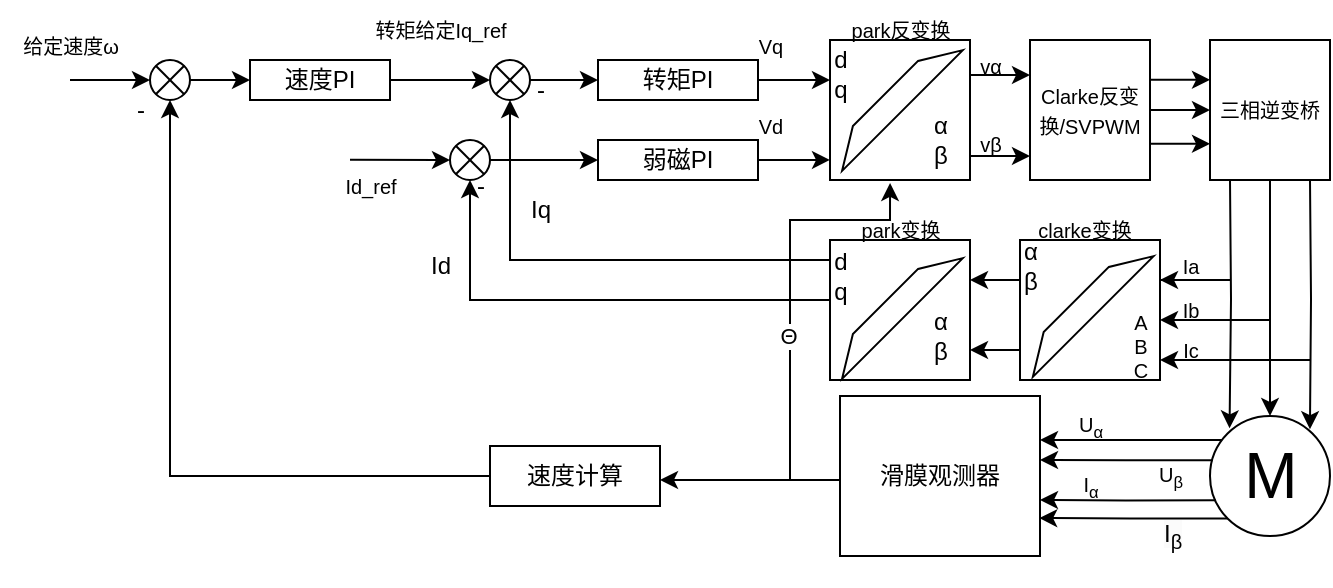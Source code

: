 <mxfile version="21.2.1" type="device">
  <diagram name="第 1 页" id="MKt7CTD8u1HlKp6WeyNR">
    <mxGraphModel dx="292" dy="177" grid="1" gridSize="10" guides="1" tooltips="1" connect="1" arrows="1" fold="1" page="1" pageScale="1" pageWidth="827" pageHeight="1169" math="0" shadow="0">
      <root>
        <mxCell id="0" />
        <mxCell id="1" parent="0" />
        <mxCell id="4lGq5ReNF3kiFu6YHSK--3" value="" style="edgeStyle=orthogonalEdgeStyle;rounded=0;orthogonalLoop=1;jettySize=auto;html=1;endArrow=none;endFill=0;startArrow=classic;startFill=1;" parent="1" source="4lGq5ReNF3kiFu6YHSK--1" edge="1">
          <mxGeometry relative="1" as="geometry">
            <mxPoint x="150" y="170" as="targetPoint" />
          </mxGeometry>
        </mxCell>
        <mxCell id="4lGq5ReNF3kiFu6YHSK--15" value="" style="edgeStyle=orthogonalEdgeStyle;rounded=0;orthogonalLoop=1;jettySize=auto;html=1;" parent="1" source="4lGq5ReNF3kiFu6YHSK--1" target="4lGq5ReNF3kiFu6YHSK--14" edge="1">
          <mxGeometry relative="1" as="geometry" />
        </mxCell>
        <mxCell id="4lGq5ReNF3kiFu6YHSK--1" value="" style="shape=sumEllipse;perimeter=ellipsePerimeter;whiteSpace=wrap;html=1;backgroundOutline=1;" parent="1" vertex="1">
          <mxGeometry x="190" y="160" width="20" height="20" as="geometry" />
        </mxCell>
        <mxCell id="4lGq5ReNF3kiFu6YHSK--4" value="&lt;font style=&quot;font-size: 10px;&quot;&gt;给定速度ω&lt;/font&gt;" style="text;html=1;align=center;verticalAlign=middle;resizable=0;points=[];autosize=1;strokeColor=none;fillColor=none;" parent="1" vertex="1">
          <mxGeometry x="115" y="138" width="70" height="30" as="geometry" />
        </mxCell>
        <mxCell id="4lGq5ReNF3kiFu6YHSK--17" value="" style="edgeStyle=orthogonalEdgeStyle;rounded=0;orthogonalLoop=1;jettySize=auto;html=1;" parent="1" source="4lGq5ReNF3kiFu6YHSK--14" edge="1">
          <mxGeometry relative="1" as="geometry">
            <mxPoint x="360" y="170" as="targetPoint" />
          </mxGeometry>
        </mxCell>
        <mxCell id="4lGq5ReNF3kiFu6YHSK--14" value="速度PI" style="whiteSpace=wrap;html=1;" parent="1" vertex="1">
          <mxGeometry x="240" y="160" width="70" height="20" as="geometry" />
        </mxCell>
        <mxCell id="4lGq5ReNF3kiFu6YHSK--18" value="&lt;font style=&quot;font-size: 10px;&quot;&gt;转矩给定Iq_ref&lt;/font&gt;" style="text;html=1;align=center;verticalAlign=middle;resizable=0;points=[];autosize=1;strokeColor=none;fillColor=none;" parent="1" vertex="1">
          <mxGeometry x="290" y="130" width="90" height="30" as="geometry" />
        </mxCell>
        <mxCell id="4lGq5ReNF3kiFu6YHSK--21" value="" style="edgeStyle=orthogonalEdgeStyle;rounded=0;orthogonalLoop=1;jettySize=auto;html=1;" parent="1" source="4lGq5ReNF3kiFu6YHSK--19" target="4lGq5ReNF3kiFu6YHSK--20" edge="1">
          <mxGeometry relative="1" as="geometry" />
        </mxCell>
        <mxCell id="4lGq5ReNF3kiFu6YHSK--19" value="" style="shape=sumEllipse;perimeter=ellipsePerimeter;whiteSpace=wrap;html=1;backgroundOutline=1;" parent="1" vertex="1">
          <mxGeometry x="360" y="160" width="20" height="20" as="geometry" />
        </mxCell>
        <mxCell id="4lGq5ReNF3kiFu6YHSK--23" value="" style="edgeStyle=orthogonalEdgeStyle;rounded=0;orthogonalLoop=1;jettySize=auto;html=1;" parent="1" source="4lGq5ReNF3kiFu6YHSK--20" edge="1">
          <mxGeometry relative="1" as="geometry">
            <mxPoint x="530" y="170" as="targetPoint" />
          </mxGeometry>
        </mxCell>
        <mxCell id="4lGq5ReNF3kiFu6YHSK--20" value="转矩PI" style="whiteSpace=wrap;html=1;" parent="1" vertex="1">
          <mxGeometry x="414" y="160" width="80" height="20" as="geometry" />
        </mxCell>
        <mxCell id="4lGq5ReNF3kiFu6YHSK--24" value="&lt;font style=&quot;font-size: 10px;&quot;&gt;Vq&lt;/font&gt;" style="text;html=1;align=center;verticalAlign=middle;resizable=0;points=[];autosize=1;strokeColor=none;fillColor=none;" parent="1" vertex="1">
          <mxGeometry x="480" y="138" width="40" height="30" as="geometry" />
        </mxCell>
        <mxCell id="4lGq5ReNF3kiFu6YHSK--43" style="edgeStyle=orthogonalEdgeStyle;rounded=0;orthogonalLoop=1;jettySize=auto;html=1;exitX=1;exitY=0.25;exitDx=0;exitDy=0;entryX=0;entryY=0.25;entryDx=0;entryDy=0;" parent="1" source="4lGq5ReNF3kiFu6YHSK--25" target="4lGq5ReNF3kiFu6YHSK--42" edge="1">
          <mxGeometry relative="1" as="geometry" />
        </mxCell>
        <mxCell id="4lGq5ReNF3kiFu6YHSK--25" value="" style="whiteSpace=wrap;html=1;" parent="1" vertex="1">
          <mxGeometry x="530" y="150" width="70" height="70" as="geometry" />
        </mxCell>
        <mxCell id="4lGq5ReNF3kiFu6YHSK--32" value="" style="edgeStyle=orthogonalEdgeStyle;rounded=0;orthogonalLoop=1;jettySize=auto;html=1;" parent="1" source="4lGq5ReNF3kiFu6YHSK--27" target="4lGq5ReNF3kiFu6YHSK--31" edge="1">
          <mxGeometry relative="1" as="geometry" />
        </mxCell>
        <mxCell id="4lGq5ReNF3kiFu6YHSK--30" value="Id_ref" style="text;html=1;align=center;verticalAlign=middle;resizable=0;points=[];autosize=1;strokeColor=none;fillColor=none;fontSize=10;" parent="1" vertex="1">
          <mxGeometry x="275" y="208" width="50" height="30" as="geometry" />
        </mxCell>
        <mxCell id="4lGq5ReNF3kiFu6YHSK--36" style="edgeStyle=orthogonalEdgeStyle;rounded=0;orthogonalLoop=1;jettySize=auto;html=1;entryX=0;entryY=0.857;entryDx=0;entryDy=0;entryPerimeter=0;" parent="1" source="4lGq5ReNF3kiFu6YHSK--31" target="4lGq5ReNF3kiFu6YHSK--25" edge="1">
          <mxGeometry relative="1" as="geometry" />
        </mxCell>
        <mxCell id="4lGq5ReNF3kiFu6YHSK--31" value="弱磁PI" style="whiteSpace=wrap;html=1;" parent="1" vertex="1">
          <mxGeometry x="414" y="200" width="80" height="20" as="geometry" />
        </mxCell>
        <mxCell id="4lGq5ReNF3kiFu6YHSK--37" value="&lt;font style=&quot;font-size: 10px;&quot;&gt;Vd&lt;/font&gt;" style="text;html=1;align=center;verticalAlign=middle;resizable=0;points=[];autosize=1;strokeColor=none;fillColor=none;" parent="1" vertex="1">
          <mxGeometry x="480" y="178" width="40" height="30" as="geometry" />
        </mxCell>
        <mxCell id="4lGq5ReNF3kiFu6YHSK--38" value="park反变换" style="text;html=1;align=center;verticalAlign=middle;resizable=0;points=[];autosize=1;strokeColor=none;fillColor=none;fontSize=10;" parent="1" vertex="1">
          <mxGeometry x="530" y="130" width="70" height="30" as="geometry" />
        </mxCell>
        <mxCell id="4lGq5ReNF3kiFu6YHSK--39" value="" style="verticalLabelPosition=middle;verticalAlign=middle;html=1;shape=trapezoid;perimeter=trapezoidPerimeter;whiteSpace=wrap;size=0.23;arcSize=10;flipV=1;labelPosition=center;align=center;rotation=-225;" parent="1" vertex="1">
          <mxGeometry x="519.3" y="175" width="85.39" height="12" as="geometry" />
        </mxCell>
        <mxCell id="4lGq5ReNF3kiFu6YHSK--40" value="d&lt;br&gt;q" style="text;html=1;align=center;verticalAlign=middle;resizable=0;points=[];autosize=1;strokeColor=none;fillColor=none;" parent="1" vertex="1">
          <mxGeometry x="520" y="147" width="30" height="40" as="geometry" />
        </mxCell>
        <mxCell id="4lGq5ReNF3kiFu6YHSK--41" value="α&lt;br&gt;β" style="text;html=1;align=center;verticalAlign=middle;resizable=0;points=[];autosize=1;strokeColor=none;fillColor=none;" parent="1" vertex="1">
          <mxGeometry x="570" y="180" width="30" height="40" as="geometry" />
        </mxCell>
        <mxCell id="4lGq5ReNF3kiFu6YHSK--48" value="" style="edgeStyle=orthogonalEdgeStyle;rounded=0;orthogonalLoop=1;jettySize=auto;html=1;" parent="1" source="4lGq5ReNF3kiFu6YHSK--42" target="4lGq5ReNF3kiFu6YHSK--47" edge="1">
          <mxGeometry relative="1" as="geometry" />
        </mxCell>
        <mxCell id="4lGq5ReNF3kiFu6YHSK--42" value="&lt;font style=&quot;font-size: 10px;&quot;&gt;Clarke反变换/SVPWM&lt;/font&gt;" style="whiteSpace=wrap;html=1;" parent="1" vertex="1">
          <mxGeometry x="630" y="150" width="60" height="70" as="geometry" />
        </mxCell>
        <mxCell id="4lGq5ReNF3kiFu6YHSK--44" style="edgeStyle=orthogonalEdgeStyle;rounded=0;orthogonalLoop=1;jettySize=auto;html=1;exitX=1;exitY=0.25;exitDx=0;exitDy=0;entryX=0;entryY=0.25;entryDx=0;entryDy=0;" parent="1" edge="1">
          <mxGeometry relative="1" as="geometry">
            <mxPoint x="600" y="208" as="sourcePoint" />
            <mxPoint x="630" y="208" as="targetPoint" />
          </mxGeometry>
        </mxCell>
        <mxCell id="4lGq5ReNF3kiFu6YHSK--45" value="vα" style="text;html=1;align=center;verticalAlign=middle;resizable=0;points=[];autosize=1;strokeColor=none;fillColor=none;fontSize=10;" parent="1" vertex="1">
          <mxGeometry x="595" y="148" width="30" height="30" as="geometry" />
        </mxCell>
        <mxCell id="4lGq5ReNF3kiFu6YHSK--46" value="vβ" style="text;html=1;align=center;verticalAlign=middle;resizable=0;points=[];autosize=1;strokeColor=none;fillColor=none;fontSize=10;" parent="1" vertex="1">
          <mxGeometry x="595" y="187" width="30" height="30" as="geometry" />
        </mxCell>
        <mxCell id="4lGq5ReNF3kiFu6YHSK--52" value="" style="edgeStyle=orthogonalEdgeStyle;rounded=0;orthogonalLoop=1;jettySize=auto;html=1;" parent="1" source="4lGq5ReNF3kiFu6YHSK--47" target="4lGq5ReNF3kiFu6YHSK--51" edge="1">
          <mxGeometry relative="1" as="geometry" />
        </mxCell>
        <mxCell id="4lGq5ReNF3kiFu6YHSK--47" value="&lt;span style=&quot;font-size: 10px;&quot;&gt;三相逆变桥&lt;/span&gt;" style="whiteSpace=wrap;html=1;" parent="1" vertex="1">
          <mxGeometry x="720" y="150" width="60" height="70" as="geometry" />
        </mxCell>
        <mxCell id="4lGq5ReNF3kiFu6YHSK--49" value="" style="edgeStyle=orthogonalEdgeStyle;rounded=0;orthogonalLoop=1;jettySize=auto;html=1;" parent="1" edge="1">
          <mxGeometry relative="1" as="geometry">
            <mxPoint x="690" y="201.93" as="sourcePoint" />
            <mxPoint x="720" y="201.93" as="targetPoint" />
          </mxGeometry>
        </mxCell>
        <mxCell id="4lGq5ReNF3kiFu6YHSK--50" value="" style="edgeStyle=orthogonalEdgeStyle;rounded=0;orthogonalLoop=1;jettySize=auto;html=1;" parent="1" edge="1">
          <mxGeometry relative="1" as="geometry">
            <mxPoint x="690" y="169.93" as="sourcePoint" />
            <mxPoint x="720" y="169.93" as="targetPoint" />
          </mxGeometry>
        </mxCell>
        <mxCell id="4lGq5ReNF3kiFu6YHSK--82" value="" style="edgeStyle=orthogonalEdgeStyle;rounded=0;orthogonalLoop=1;jettySize=auto;html=1;" parent="1" source="4lGq5ReNF3kiFu6YHSK--51" target="4lGq5ReNF3kiFu6YHSK--81" edge="1">
          <mxGeometry relative="1" as="geometry">
            <Array as="points">
              <mxPoint x="700" y="350" />
              <mxPoint x="700" y="350" />
            </Array>
          </mxGeometry>
        </mxCell>
        <mxCell id="IY3ErJW4huKEYEbBKEQ_-5" style="edgeStyle=orthogonalEdgeStyle;rounded=0;orthogonalLoop=1;jettySize=auto;html=1;exitX=0;exitY=1;exitDx=0;exitDy=0;entryX=0.996;entryY=0.763;entryDx=0;entryDy=0;entryPerimeter=0;" edge="1" parent="1" source="4lGq5ReNF3kiFu6YHSK--51" target="4lGq5ReNF3kiFu6YHSK--81">
          <mxGeometry relative="1" as="geometry">
            <mxPoint x="640" y="390" as="targetPoint" />
            <Array as="points">
              <mxPoint x="680" y="389" />
            </Array>
          </mxGeometry>
        </mxCell>
        <mxCell id="4lGq5ReNF3kiFu6YHSK--51" value="M" style="verticalLabelPosition=middle;shadow=0;dashed=0;align=center;html=1;verticalAlign=middle;strokeWidth=1;shape=ellipse;fontSize=32;perimeter=ellipsePerimeter;" parent="1" vertex="1">
          <mxGeometry x="720" y="338" width="60" height="60" as="geometry" />
        </mxCell>
        <mxCell id="4lGq5ReNF3kiFu6YHSK--53" value="" style="edgeStyle=orthogonalEdgeStyle;rounded=0;orthogonalLoop=1;jettySize=auto;html=1;entryX=0.163;entryY=0.103;entryDx=0;entryDy=0;entryPerimeter=0;" parent="1" target="4lGq5ReNF3kiFu6YHSK--51" edge="1">
          <mxGeometry relative="1" as="geometry">
            <mxPoint x="730" y="220" as="sourcePoint" />
            <mxPoint x="730" y="330" as="targetPoint" />
          </mxGeometry>
        </mxCell>
        <mxCell id="4lGq5ReNF3kiFu6YHSK--54" value="" style="edgeStyle=orthogonalEdgeStyle;rounded=0;orthogonalLoop=1;jettySize=auto;html=1;entryX=0.833;entryY=0.11;entryDx=0;entryDy=0;entryPerimeter=0;" parent="1" target="4lGq5ReNF3kiFu6YHSK--51" edge="1">
          <mxGeometry relative="1" as="geometry">
            <mxPoint x="770" y="220" as="sourcePoint" />
            <mxPoint x="770" y="330" as="targetPoint" />
          </mxGeometry>
        </mxCell>
        <mxCell id="4lGq5ReNF3kiFu6YHSK--55" value="" style="whiteSpace=wrap;html=1;" parent="1" vertex="1">
          <mxGeometry x="625" y="250" width="70" height="70" as="geometry" />
        </mxCell>
        <mxCell id="4lGq5ReNF3kiFu6YHSK--56" value="" style="whiteSpace=wrap;html=1;" parent="1" vertex="1">
          <mxGeometry x="530" y="250" width="70" height="70" as="geometry" />
        </mxCell>
        <mxCell id="4lGq5ReNF3kiFu6YHSK--58" value="" style="edgeStyle=orthogonalEdgeStyle;rounded=0;orthogonalLoop=1;jettySize=auto;html=1;" parent="1" edge="1">
          <mxGeometry relative="1" as="geometry">
            <mxPoint x="625" y="270" as="sourcePoint" />
            <mxPoint x="600" y="270" as="targetPoint" />
          </mxGeometry>
        </mxCell>
        <mxCell id="4lGq5ReNF3kiFu6YHSK--59" value="" style="edgeStyle=orthogonalEdgeStyle;rounded=0;orthogonalLoop=1;jettySize=auto;html=1;" parent="1" edge="1">
          <mxGeometry relative="1" as="geometry">
            <mxPoint x="625" y="305" as="sourcePoint" />
            <mxPoint x="600" y="305" as="targetPoint" />
          </mxGeometry>
        </mxCell>
        <mxCell id="4lGq5ReNF3kiFu6YHSK--60" value="" style="edgeStyle=orthogonalEdgeStyle;rounded=0;orthogonalLoop=1;jettySize=auto;html=1;" parent="1" edge="1">
          <mxGeometry relative="1" as="geometry">
            <mxPoint x="695" y="270" as="sourcePoint" />
            <mxPoint x="695" y="270" as="targetPoint" />
            <Array as="points">
              <mxPoint x="730" y="270" />
              <mxPoint x="730" y="270" />
            </Array>
          </mxGeometry>
        </mxCell>
        <mxCell id="4lGq5ReNF3kiFu6YHSK--61" value="" style="edgeStyle=orthogonalEdgeStyle;rounded=0;orthogonalLoop=1;jettySize=auto;html=1;" parent="1" edge="1">
          <mxGeometry relative="1" as="geometry">
            <mxPoint x="750" y="290" as="sourcePoint" />
            <mxPoint x="695" y="290" as="targetPoint" />
          </mxGeometry>
        </mxCell>
        <mxCell id="4lGq5ReNF3kiFu6YHSK--62" value="" style="edgeStyle=orthogonalEdgeStyle;rounded=0;orthogonalLoop=1;jettySize=auto;html=1;" parent="1" edge="1">
          <mxGeometry relative="1" as="geometry">
            <mxPoint x="770" y="310" as="sourcePoint" />
            <mxPoint x="695" y="310" as="targetPoint" />
          </mxGeometry>
        </mxCell>
        <mxCell id="4lGq5ReNF3kiFu6YHSK--63" value="Ia" style="text;html=1;align=center;verticalAlign=middle;resizable=0;points=[];autosize=1;strokeColor=none;fillColor=none;fontSize=10;" parent="1" vertex="1">
          <mxGeometry x="695" y="248" width="30" height="30" as="geometry" />
        </mxCell>
        <mxCell id="4lGq5ReNF3kiFu6YHSK--64" value="Ib" style="text;html=1;align=center;verticalAlign=middle;resizable=0;points=[];autosize=1;strokeColor=none;fillColor=none;fontSize=10;" parent="1" vertex="1">
          <mxGeometry x="695" y="270" width="30" height="30" as="geometry" />
        </mxCell>
        <mxCell id="4lGq5ReNF3kiFu6YHSK--65" value="Ic" style="text;html=1;align=center;verticalAlign=middle;resizable=0;points=[];autosize=1;strokeColor=none;fillColor=none;fontSize=10;" parent="1" vertex="1">
          <mxGeometry x="695" y="290" width="30" height="30" as="geometry" />
        </mxCell>
        <mxCell id="4lGq5ReNF3kiFu6YHSK--66" value="" style="verticalLabelPosition=middle;verticalAlign=middle;html=1;shape=trapezoid;perimeter=trapezoidPerimeter;whiteSpace=wrap;size=0.23;arcSize=10;flipV=1;labelPosition=center;align=center;rotation=-225;" parent="1" vertex="1">
          <mxGeometry x="519.3" y="279" width="85.39" height="12" as="geometry" />
        </mxCell>
        <mxCell id="4lGq5ReNF3kiFu6YHSK--67" value="" style="verticalLabelPosition=middle;verticalAlign=middle;html=1;shape=trapezoid;perimeter=trapezoidPerimeter;whiteSpace=wrap;size=0.23;arcSize=10;flipV=1;labelPosition=center;align=center;rotation=-225;" parent="1" vertex="1">
          <mxGeometry x="614.69" y="278" width="85.39" height="12" as="geometry" />
        </mxCell>
        <mxCell id="4lGq5ReNF3kiFu6YHSK--69" value="park变换" style="text;html=1;align=center;verticalAlign=middle;resizable=0;points=[];autosize=1;strokeColor=none;fillColor=none;fontSize=10;" parent="1" vertex="1">
          <mxGeometry x="535" y="230" width="60" height="30" as="geometry" />
        </mxCell>
        <mxCell id="4lGq5ReNF3kiFu6YHSK--70" value="clarke变换" style="text;html=1;align=center;verticalAlign=middle;resizable=0;points=[];autosize=1;strokeColor=none;fillColor=none;fontSize=10;" parent="1" vertex="1">
          <mxGeometry x="622.38" y="230" width="70" height="30" as="geometry" />
        </mxCell>
        <mxCell id="4lGq5ReNF3kiFu6YHSK--71" value="α&lt;br&gt;β" style="text;html=1;align=center;verticalAlign=middle;resizable=0;points=[];autosize=1;strokeColor=none;fillColor=none;" parent="1" vertex="1">
          <mxGeometry x="614.69" y="243" width="30" height="40" as="geometry" />
        </mxCell>
        <mxCell id="4lGq5ReNF3kiFu6YHSK--72" value="A&lt;br style=&quot;font-size: 10px;&quot;&gt;B&lt;br style=&quot;font-size: 10px;&quot;&gt;C" style="text;html=1;align=center;verticalAlign=middle;resizable=0;points=[];autosize=1;strokeColor=none;fillColor=none;fontSize=10;" parent="1" vertex="1">
          <mxGeometry x="670.08" y="278" width="30" height="50" as="geometry" />
        </mxCell>
        <mxCell id="4lGq5ReNF3kiFu6YHSK--73" value="α&lt;br&gt;β" style="text;html=1;align=center;verticalAlign=middle;resizable=0;points=[];autosize=1;strokeColor=none;fillColor=none;" parent="1" vertex="1">
          <mxGeometry x="570" y="278" width="30" height="40" as="geometry" />
        </mxCell>
        <mxCell id="4lGq5ReNF3kiFu6YHSK--74" value="d&lt;br&gt;q" style="text;html=1;align=center;verticalAlign=middle;resizable=0;points=[];autosize=1;strokeColor=none;fillColor=none;" parent="1" vertex="1">
          <mxGeometry x="520" y="248" width="30" height="40" as="geometry" />
        </mxCell>
        <mxCell id="4lGq5ReNF3kiFu6YHSK--75" value="" style="endArrow=classic;html=1;rounded=0;" parent="1" target="4lGq5ReNF3kiFu6YHSK--27" edge="1">
          <mxGeometry width="50" height="50" relative="1" as="geometry">
            <mxPoint x="290" y="209.9" as="sourcePoint" />
            <mxPoint x="360" y="209.9" as="targetPoint" />
          </mxGeometry>
        </mxCell>
        <mxCell id="4lGq5ReNF3kiFu6YHSK--27" value="" style="shape=sumEllipse;perimeter=ellipsePerimeter;whiteSpace=wrap;html=1;backgroundOutline=1;" parent="1" vertex="1">
          <mxGeometry x="340" y="200" width="20" height="20" as="geometry" />
        </mxCell>
        <mxCell id="4lGq5ReNF3kiFu6YHSK--86" value="" style="edgeStyle=orthogonalEdgeStyle;rounded=0;orthogonalLoop=1;jettySize=auto;html=1;" parent="1" source="4lGq5ReNF3kiFu6YHSK--81" target="4lGq5ReNF3kiFu6YHSK--85" edge="1">
          <mxGeometry relative="1" as="geometry">
            <Array as="points">
              <mxPoint x="490" y="370" />
              <mxPoint x="490" y="370" />
            </Array>
          </mxGeometry>
        </mxCell>
        <mxCell id="4lGq5ReNF3kiFu6YHSK--81" value="滑膜观测器" style="whiteSpace=wrap;html=1;" parent="1" vertex="1">
          <mxGeometry x="535" y="328" width="100" height="80" as="geometry" />
        </mxCell>
        <mxCell id="4lGq5ReNF3kiFu6YHSK--87" style="edgeStyle=orthogonalEdgeStyle;rounded=0;orthogonalLoop=1;jettySize=auto;html=1;entryX=0.5;entryY=1;entryDx=0;entryDy=0;" parent="1" source="4lGq5ReNF3kiFu6YHSK--85" target="4lGq5ReNF3kiFu6YHSK--1" edge="1">
          <mxGeometry relative="1" as="geometry" />
        </mxCell>
        <mxCell id="4lGq5ReNF3kiFu6YHSK--85" value="速度计算" style="whiteSpace=wrap;html=1;" parent="1" vertex="1">
          <mxGeometry x="360" y="353" width="85" height="30" as="geometry" />
        </mxCell>
        <mxCell id="4lGq5ReNF3kiFu6YHSK--88" value="" style="endArrow=classic;html=1;rounded=0;entryX=0.429;entryY=1.021;entryDx=0;entryDy=0;entryPerimeter=0;" parent="1" target="4lGq5ReNF3kiFu6YHSK--25" edge="1">
          <mxGeometry width="50" height="50" relative="1" as="geometry">
            <mxPoint x="510" y="370" as="sourcePoint" />
            <mxPoint x="580" y="230" as="targetPoint" />
            <Array as="points">
              <mxPoint x="510" y="240" />
              <mxPoint x="560" y="240" />
            </Array>
          </mxGeometry>
        </mxCell>
        <mxCell id="4lGq5ReNF3kiFu6YHSK--89" value="Θ" style="edgeLabel;html=1;align=center;verticalAlign=middle;resizable=0;points=[];" parent="4lGq5ReNF3kiFu6YHSK--88" vertex="1" connectable="0">
          <mxGeometry x="-0.275" y="1" relative="1" as="geometry">
            <mxPoint as="offset" />
          </mxGeometry>
        </mxCell>
        <mxCell id="4lGq5ReNF3kiFu6YHSK--90" value="" style="endArrow=classic;html=1;rounded=0;entryX=0.5;entryY=1;entryDx=0;entryDy=0;" parent="1" target="4lGq5ReNF3kiFu6YHSK--27" edge="1">
          <mxGeometry width="50" height="50" relative="1" as="geometry">
            <mxPoint x="530" y="280" as="sourcePoint" />
            <mxPoint x="580" y="230" as="targetPoint" />
            <Array as="points">
              <mxPoint x="350" y="280" />
            </Array>
          </mxGeometry>
        </mxCell>
        <mxCell id="4lGq5ReNF3kiFu6YHSK--91" value="" style="endArrow=classic;html=1;rounded=0;entryX=0.5;entryY=1;entryDx=0;entryDy=0;" parent="1" target="4lGq5ReNF3kiFu6YHSK--19" edge="1">
          <mxGeometry width="50" height="50" relative="1" as="geometry">
            <mxPoint x="530" y="260" as="sourcePoint" />
            <mxPoint x="350" y="200" as="targetPoint" />
            <Array as="points">
              <mxPoint x="370" y="260" />
            </Array>
          </mxGeometry>
        </mxCell>
        <mxCell id="4lGq5ReNF3kiFu6YHSK--92" value="Id" style="text;html=1;align=center;verticalAlign=middle;resizable=0;points=[];autosize=1;strokeColor=none;fillColor=none;" parent="1" vertex="1">
          <mxGeometry x="320" y="248" width="30" height="30" as="geometry" />
        </mxCell>
        <mxCell id="4lGq5ReNF3kiFu6YHSK--93" value="Iq" style="text;html=1;align=center;verticalAlign=middle;resizable=0;points=[];autosize=1;strokeColor=none;fillColor=none;" parent="1" vertex="1">
          <mxGeometry x="370" y="220" width="30" height="30" as="geometry" />
        </mxCell>
        <mxCell id="4lGq5ReNF3kiFu6YHSK--94" value="-" style="text;html=1;align=center;verticalAlign=middle;resizable=0;points=[];autosize=1;strokeColor=none;fillColor=none;" parent="1" vertex="1">
          <mxGeometry x="370" y="160" width="30" height="30" as="geometry" />
        </mxCell>
        <mxCell id="4lGq5ReNF3kiFu6YHSK--95" value="-" style="text;html=1;align=center;verticalAlign=middle;resizable=0;points=[];autosize=1;strokeColor=none;fillColor=none;" parent="1" vertex="1">
          <mxGeometry x="340" y="208" width="30" height="30" as="geometry" />
        </mxCell>
        <mxCell id="4lGq5ReNF3kiFu6YHSK--96" value="-" style="text;html=1;align=center;verticalAlign=middle;resizable=0;points=[];autosize=1;strokeColor=none;fillColor=none;" parent="1" vertex="1">
          <mxGeometry x="170" y="170" width="30" height="30" as="geometry" />
        </mxCell>
        <mxCell id="IY3ErJW4huKEYEbBKEQ_-1" value="" style="edgeStyle=orthogonalEdgeStyle;rounded=0;orthogonalLoop=1;jettySize=auto;html=1;exitX=0.022;exitY=0.369;exitDx=0;exitDy=0;exitPerimeter=0;" edge="1" parent="1" source="4lGq5ReNF3kiFu6YHSK--51">
          <mxGeometry relative="1" as="geometry">
            <mxPoint x="720" y="360" as="sourcePoint" />
            <mxPoint x="635" y="360" as="targetPoint" />
            <Array as="points" />
          </mxGeometry>
        </mxCell>
        <mxCell id="IY3ErJW4huKEYEbBKEQ_-2" value="" style="edgeStyle=orthogonalEdgeStyle;rounded=0;orthogonalLoop=1;jettySize=auto;html=1;exitX=0.048;exitY=0.703;exitDx=0;exitDy=0;exitPerimeter=0;" edge="1" parent="1" source="4lGq5ReNF3kiFu6YHSK--51">
          <mxGeometry relative="1" as="geometry">
            <mxPoint x="720" y="380" as="sourcePoint" />
            <mxPoint x="635" y="380" as="targetPoint" />
          </mxGeometry>
        </mxCell>
        <mxCell id="IY3ErJW4huKEYEbBKEQ_-6" value="U&lt;span style=&quot;font-size: 10px;&quot;&gt;&lt;sub&gt;α&lt;/sub&gt;&lt;/span&gt;" style="text;html=1;align=center;verticalAlign=middle;resizable=0;points=[];autosize=1;strokeColor=none;fillColor=none;fontSize=10;" vertex="1" parent="1">
          <mxGeometry x="640" y="328" width="40" height="30" as="geometry" />
        </mxCell>
        <mxCell id="IY3ErJW4huKEYEbBKEQ_-7" value="U&lt;sub style=&quot;border-color: var(--border-color);&quot;&gt;β&lt;/sub&gt;" style="text;html=1;align=center;verticalAlign=middle;resizable=0;points=[];autosize=1;strokeColor=none;fillColor=none;fontSize=10;" vertex="1" parent="1">
          <mxGeometry x="680" y="353" width="40" height="30" as="geometry" />
        </mxCell>
        <mxCell id="IY3ErJW4huKEYEbBKEQ_-9" value="&lt;span style=&quot;border-color: var(--border-color); color: rgb(0, 0, 0); font-family: Helvetica; font-style: normal; font-variant-ligatures: normal; font-variant-caps: normal; font-weight: 400; letter-spacing: normal; orphans: 2; text-align: center; text-indent: 0px; text-transform: none; widows: 2; word-spacing: 0px; -webkit-text-stroke-width: 0px; background-color: rgb(251, 251, 251); text-decoration-thickness: initial; text-decoration-style: initial; text-decoration-color: initial;&quot;&gt;&lt;span style=&quot;border-color: var(--border-color);&quot;&gt;I&lt;/span&gt;&lt;span style=&quot;border-color: var(--border-color);&quot;&gt;&lt;sub&gt;β&lt;/sub&gt;&lt;/span&gt;&lt;/span&gt;" style="text;whiteSpace=wrap;html=1;" vertex="1" parent="1">
          <mxGeometry x="695" y="383" width="50" height="40" as="geometry" />
        </mxCell>
        <mxCell id="IY3ErJW4huKEYEbBKEQ_-10" value="I&lt;span style=&quot;font-size: 10px;&quot;&gt;&lt;sub&gt;α&lt;/sub&gt;&lt;/span&gt;" style="text;html=1;align=center;verticalAlign=middle;resizable=0;points=[];autosize=1;strokeColor=none;fillColor=none;fontSize=10;" vertex="1" parent="1">
          <mxGeometry x="645" y="358" width="30" height="30" as="geometry" />
        </mxCell>
      </root>
    </mxGraphModel>
  </diagram>
</mxfile>
